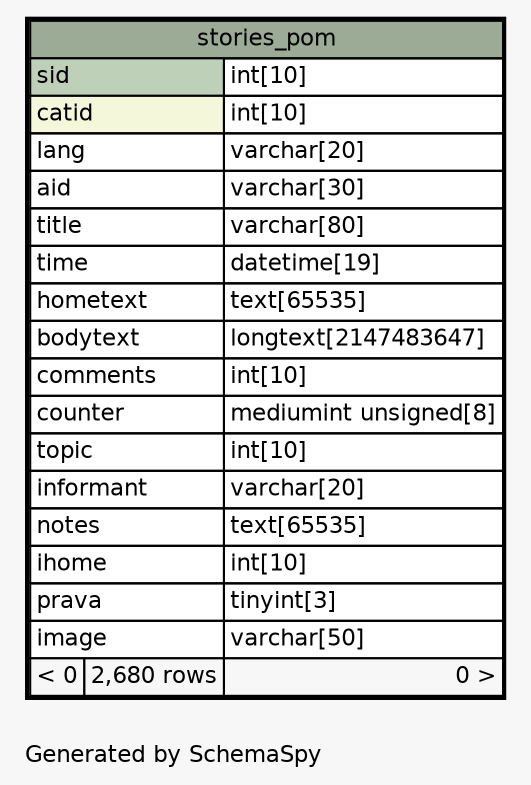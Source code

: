 // dot 2.38.0 on Mac OS X 10.9.4
// SchemaSpy rev 590
digraph "oneDegreeRelationshipsDiagram" {
  graph [
    rankdir="RL"
    bgcolor="#f7f7f7"
    label="\nGenerated by SchemaSpy"
    labeljust="l"
    nodesep="0.18"
    ranksep="0.46"
    fontname="Helvetica"
    fontsize="11"
  ];
  node [
    fontname="Helvetica"
    fontsize="11"
    shape="plaintext"
  ];
  edge [
    arrowsize="0.8"
  ];
  "stories_pom" [
    label=<
    <TABLE BORDER="2" CELLBORDER="1" CELLSPACING="0" BGCOLOR="#ffffff">
      <TR><TD COLSPAN="3" BGCOLOR="#9bab96" ALIGN="CENTER">stories_pom</TD></TR>
      <TR><TD PORT="sid" COLSPAN="2" BGCOLOR="#bed1b8" ALIGN="LEFT">sid</TD><TD PORT="sid.type" ALIGN="LEFT">int[10]</TD></TR>
      <TR><TD PORT="catid" COLSPAN="2" BGCOLOR="#f4f7da" ALIGN="LEFT">catid</TD><TD PORT="catid.type" ALIGN="LEFT">int[10]</TD></TR>
      <TR><TD PORT="lang" COLSPAN="2" ALIGN="LEFT">lang</TD><TD PORT="lang.type" ALIGN="LEFT">varchar[20]</TD></TR>
      <TR><TD PORT="aid" COLSPAN="2" ALIGN="LEFT">aid</TD><TD PORT="aid.type" ALIGN="LEFT">varchar[30]</TD></TR>
      <TR><TD PORT="title" COLSPAN="2" ALIGN="LEFT">title</TD><TD PORT="title.type" ALIGN="LEFT">varchar[80]</TD></TR>
      <TR><TD PORT="time" COLSPAN="2" ALIGN="LEFT">time</TD><TD PORT="time.type" ALIGN="LEFT">datetime[19]</TD></TR>
      <TR><TD PORT="hometext" COLSPAN="2" ALIGN="LEFT">hometext</TD><TD PORT="hometext.type" ALIGN="LEFT">text[65535]</TD></TR>
      <TR><TD PORT="bodytext" COLSPAN="2" ALIGN="LEFT">bodytext</TD><TD PORT="bodytext.type" ALIGN="LEFT">longtext[2147483647]</TD></TR>
      <TR><TD PORT="comments" COLSPAN="2" ALIGN="LEFT">comments</TD><TD PORT="comments.type" ALIGN="LEFT">int[10]</TD></TR>
      <TR><TD PORT="counter" COLSPAN="2" ALIGN="LEFT">counter</TD><TD PORT="counter.type" ALIGN="LEFT">mediumint unsigned[8]</TD></TR>
      <TR><TD PORT="topic" COLSPAN="2" ALIGN="LEFT">topic</TD><TD PORT="topic.type" ALIGN="LEFT">int[10]</TD></TR>
      <TR><TD PORT="informant" COLSPAN="2" ALIGN="LEFT">informant</TD><TD PORT="informant.type" ALIGN="LEFT">varchar[20]</TD></TR>
      <TR><TD PORT="notes" COLSPAN="2" ALIGN="LEFT">notes</TD><TD PORT="notes.type" ALIGN="LEFT">text[65535]</TD></TR>
      <TR><TD PORT="ihome" COLSPAN="2" ALIGN="LEFT">ihome</TD><TD PORT="ihome.type" ALIGN="LEFT">int[10]</TD></TR>
      <TR><TD PORT="prava" COLSPAN="2" ALIGN="LEFT">prava</TD><TD PORT="prava.type" ALIGN="LEFT">tinyint[3]</TD></TR>
      <TR><TD PORT="image" COLSPAN="2" ALIGN="LEFT">image</TD><TD PORT="image.type" ALIGN="LEFT">varchar[50]</TD></TR>
      <TR><TD ALIGN="LEFT" BGCOLOR="#f7f7f7">&lt; 0</TD><TD ALIGN="RIGHT" BGCOLOR="#f7f7f7">2,680 rows</TD><TD ALIGN="RIGHT" BGCOLOR="#f7f7f7">0 &gt;</TD></TR>
    </TABLE>>
    URL="stories_pom.html"
    tooltip="stories_pom"
  ];
}

